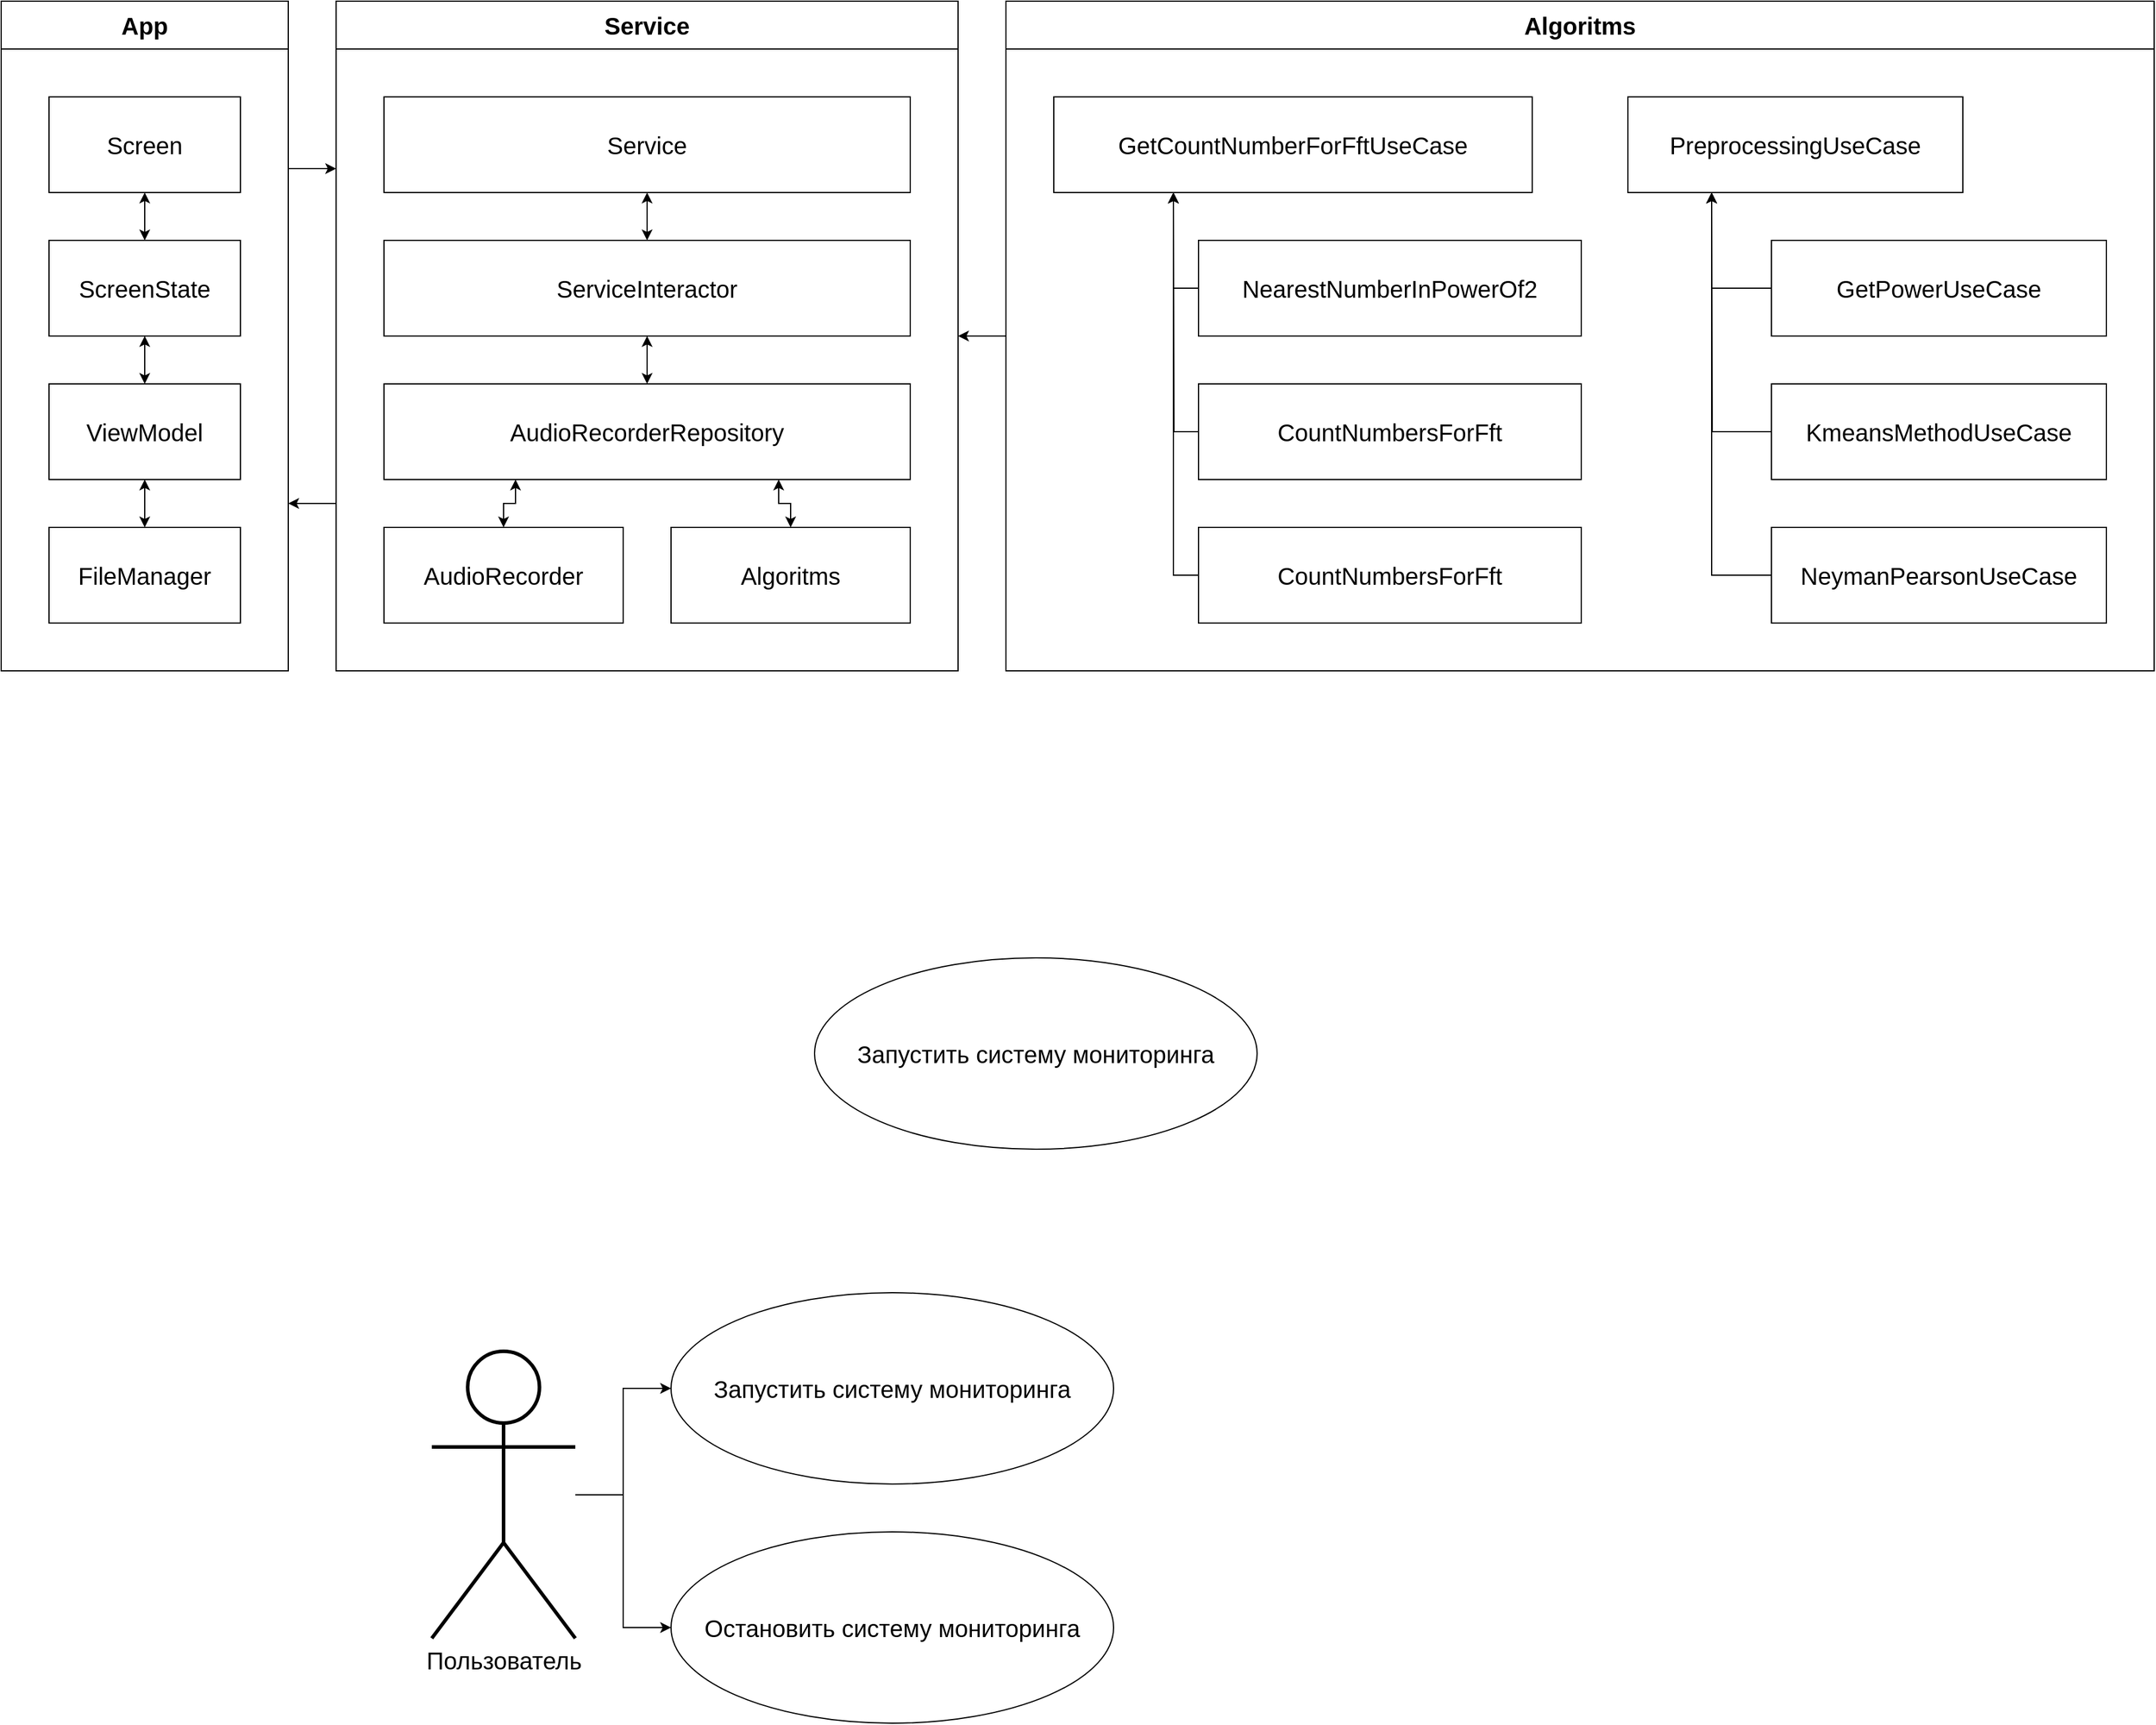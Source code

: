 <mxfile version="24.2.7" type="github">
  <diagram name="Страница — 1" id="bLYFQcRQQF4V_AAQSzA-">
    <mxGraphModel dx="1908" dy="1302" grid="1" gridSize="10" guides="1" tooltips="1" connect="1" arrows="1" fold="1" page="1" pageScale="1" pageWidth="827" pageHeight="1169" math="0" shadow="0">
      <root>
        <mxCell id="0" />
        <mxCell id="1" parent="0" />
        <mxCell id="7F6UDzpmn1otM-s2ICzq-21" style="edgeStyle=orthogonalEdgeStyle;rounded=0;orthogonalLoop=1;jettySize=auto;html=1;exitX=0.5;exitY=1;exitDx=0;exitDy=0;entryX=0.5;entryY=0;entryDx=0;entryDy=0;startArrow=classic;startFill=1;" parent="1" source="7F6UDzpmn1otM-s2ICzq-1" target="7F6UDzpmn1otM-s2ICzq-2" edge="1">
          <mxGeometry relative="1" as="geometry" />
        </mxCell>
        <mxCell id="7F6UDzpmn1otM-s2ICzq-1" value="&lt;span style=&quot;font-size: 20px;&quot;&gt;Screen&lt;/span&gt;" style="rounded=0;whiteSpace=wrap;html=1;" parent="1" vertex="1">
          <mxGeometry x="120" y="120" width="160" height="80" as="geometry" />
        </mxCell>
        <mxCell id="7F6UDzpmn1otM-s2ICzq-22" style="edgeStyle=orthogonalEdgeStyle;rounded=0;orthogonalLoop=1;jettySize=auto;html=1;exitX=0.5;exitY=1;exitDx=0;exitDy=0;entryX=0.5;entryY=0;entryDx=0;entryDy=0;startArrow=classic;startFill=1;" parent="1" source="7F6UDzpmn1otM-s2ICzq-2" target="7F6UDzpmn1otM-s2ICzq-3" edge="1">
          <mxGeometry relative="1" as="geometry" />
        </mxCell>
        <mxCell id="7F6UDzpmn1otM-s2ICzq-2" value="&lt;span style=&quot;font-size: 20px;&quot;&gt;ScreenState&lt;/span&gt;" style="rounded=0;whiteSpace=wrap;html=1;" parent="1" vertex="1">
          <mxGeometry x="120" y="240" width="160" height="80" as="geometry" />
        </mxCell>
        <mxCell id="7F6UDzpmn1otM-s2ICzq-23" style="edgeStyle=orthogonalEdgeStyle;rounded=0;orthogonalLoop=1;jettySize=auto;html=1;exitX=0.5;exitY=1;exitDx=0;exitDy=0;entryX=0.5;entryY=0;entryDx=0;entryDy=0;startArrow=classic;startFill=1;" parent="1" source="7F6UDzpmn1otM-s2ICzq-3" target="7F6UDzpmn1otM-s2ICzq-4" edge="1">
          <mxGeometry relative="1" as="geometry" />
        </mxCell>
        <mxCell id="7F6UDzpmn1otM-s2ICzq-3" value="&lt;span style=&quot;font-size: 20px;&quot;&gt;ViewModel&lt;/span&gt;" style="rounded=0;whiteSpace=wrap;html=1;" parent="1" vertex="1">
          <mxGeometry x="120" y="360" width="160" height="80" as="geometry" />
        </mxCell>
        <mxCell id="7F6UDzpmn1otM-s2ICzq-4" value="&lt;span style=&quot;font-size: 20px;&quot;&gt;FileManager&lt;/span&gt;" style="rounded=0;whiteSpace=wrap;html=1;" parent="1" vertex="1">
          <mxGeometry x="120" y="480" width="160" height="80" as="geometry" />
        </mxCell>
        <mxCell id="7F6UDzpmn1otM-s2ICzq-24" style="edgeStyle=orthogonalEdgeStyle;rounded=0;orthogonalLoop=1;jettySize=auto;html=1;exitX=0.5;exitY=1;exitDx=0;exitDy=0;entryX=0.5;entryY=0;entryDx=0;entryDy=0;startArrow=classic;startFill=1;" parent="1" source="7F6UDzpmn1otM-s2ICzq-13" target="7F6UDzpmn1otM-s2ICzq-16" edge="1">
          <mxGeometry relative="1" as="geometry" />
        </mxCell>
        <mxCell id="7F6UDzpmn1otM-s2ICzq-13" value="&lt;span style=&quot;font-size: 20px;&quot;&gt;Service&lt;/span&gt;" style="rounded=0;whiteSpace=wrap;html=1;" parent="1" vertex="1">
          <mxGeometry x="400" y="120" width="440" height="80" as="geometry" />
        </mxCell>
        <mxCell id="7F6UDzpmn1otM-s2ICzq-25" style="edgeStyle=orthogonalEdgeStyle;rounded=0;orthogonalLoop=1;jettySize=auto;html=1;exitX=0.5;exitY=1;exitDx=0;exitDy=0;entryX=0.5;entryY=0;entryDx=0;entryDy=0;startArrow=classic;startFill=1;" parent="1" source="7F6UDzpmn1otM-s2ICzq-16" target="7F6UDzpmn1otM-s2ICzq-18" edge="1">
          <mxGeometry relative="1" as="geometry" />
        </mxCell>
        <mxCell id="7F6UDzpmn1otM-s2ICzq-16" value="&lt;span style=&quot;font-size: 20px;&quot;&gt;ServiceInteractor&lt;/span&gt;" style="rounded=0;whiteSpace=wrap;html=1;" parent="1" vertex="1">
          <mxGeometry x="400" y="240" width="440" height="80" as="geometry" />
        </mxCell>
        <mxCell id="7F6UDzpmn1otM-s2ICzq-29" style="edgeStyle=orthogonalEdgeStyle;rounded=0;orthogonalLoop=1;jettySize=auto;html=1;exitX=0.25;exitY=1;exitDx=0;exitDy=0;entryX=0.5;entryY=0;entryDx=0;entryDy=0;startArrow=classic;startFill=1;" parent="1" source="7F6UDzpmn1otM-s2ICzq-18" target="7F6UDzpmn1otM-s2ICzq-26" edge="1">
          <mxGeometry relative="1" as="geometry" />
        </mxCell>
        <mxCell id="7F6UDzpmn1otM-s2ICzq-30" style="edgeStyle=orthogonalEdgeStyle;rounded=0;orthogonalLoop=1;jettySize=auto;html=1;exitX=0.75;exitY=1;exitDx=0;exitDy=0;entryX=0.5;entryY=0;entryDx=0;entryDy=0;startArrow=classic;startFill=1;" parent="1" source="7F6UDzpmn1otM-s2ICzq-18" target="7F6UDzpmn1otM-s2ICzq-28" edge="1">
          <mxGeometry relative="1" as="geometry" />
        </mxCell>
        <mxCell id="7F6UDzpmn1otM-s2ICzq-18" value="&lt;span style=&quot;font-size: 20px;&quot;&gt;AudioRecorderRepository&lt;/span&gt;" style="rounded=0;whiteSpace=wrap;html=1;" parent="1" vertex="1">
          <mxGeometry x="400" y="360" width="440" height="80" as="geometry" />
        </mxCell>
        <mxCell id="7F6UDzpmn1otM-s2ICzq-26" value="&lt;span style=&quot;font-size: 20px;&quot;&gt;AudioRecorder&lt;/span&gt;" style="rounded=0;whiteSpace=wrap;html=1;" parent="1" vertex="1">
          <mxGeometry x="400" y="480" width="200" height="80" as="geometry" />
        </mxCell>
        <mxCell id="7F6UDzpmn1otM-s2ICzq-28" value="&lt;span style=&quot;font-size: 20px;&quot;&gt;Algoritms&lt;/span&gt;" style="rounded=0;whiteSpace=wrap;html=1;" parent="1" vertex="1">
          <mxGeometry x="640" y="480" width="200" height="80" as="geometry" />
        </mxCell>
        <mxCell id="7F6UDzpmn1otM-s2ICzq-31" value="&lt;span style=&quot;font-size: 20px;&quot;&gt;GetCountNumberForFftUseCase&lt;/span&gt;" style="rounded=0;whiteSpace=wrap;html=1;" parent="1" vertex="1">
          <mxGeometry x="960" y="120" width="400" height="80" as="geometry" />
        </mxCell>
        <mxCell id="7F6UDzpmn1otM-s2ICzq-41" style="edgeStyle=orthogonalEdgeStyle;rounded=0;orthogonalLoop=1;jettySize=auto;html=1;entryX=0.25;entryY=1;entryDx=0;entryDy=0;" parent="1" source="7F6UDzpmn1otM-s2ICzq-32" target="7F6UDzpmn1otM-s2ICzq-31" edge="1">
          <mxGeometry relative="1" as="geometry">
            <Array as="points">
              <mxPoint x="1060" y="280" />
            </Array>
          </mxGeometry>
        </mxCell>
        <mxCell id="7F6UDzpmn1otM-s2ICzq-32" value="&lt;span style=&quot;font-size: 20px;&quot;&gt;NearestNumberInPowerOf2&lt;/span&gt;" style="rounded=0;whiteSpace=wrap;html=1;" parent="1" vertex="1">
          <mxGeometry x="1081" y="240" width="320" height="80" as="geometry" />
        </mxCell>
        <mxCell id="7F6UDzpmn1otM-s2ICzq-42" style="edgeStyle=orthogonalEdgeStyle;rounded=0;orthogonalLoop=1;jettySize=auto;html=1;" parent="1" source="7F6UDzpmn1otM-s2ICzq-33" edge="1">
          <mxGeometry relative="1" as="geometry">
            <mxPoint x="1060" y="200" as="targetPoint" />
          </mxGeometry>
        </mxCell>
        <mxCell id="7F6UDzpmn1otM-s2ICzq-33" value="&lt;span style=&quot;font-size: 20px;&quot;&gt;CountNumbersForFft&lt;/span&gt;" style="rounded=0;whiteSpace=wrap;html=1;" parent="1" vertex="1">
          <mxGeometry x="1081" y="360" width="320" height="80" as="geometry" />
        </mxCell>
        <mxCell id="7F6UDzpmn1otM-s2ICzq-43" style="edgeStyle=orthogonalEdgeStyle;rounded=0;orthogonalLoop=1;jettySize=auto;html=1;entryX=0.25;entryY=1;entryDx=0;entryDy=0;" parent="1" source="7F6UDzpmn1otM-s2ICzq-34" target="7F6UDzpmn1otM-s2ICzq-31" edge="1">
          <mxGeometry relative="1" as="geometry">
            <Array as="points">
              <mxPoint x="1060" y="520" />
            </Array>
          </mxGeometry>
        </mxCell>
        <mxCell id="7F6UDzpmn1otM-s2ICzq-34" value="&lt;span style=&quot;font-size: 20px;&quot;&gt;CountNumbersForFft&lt;/span&gt;" style="rounded=0;whiteSpace=wrap;html=1;" parent="1" vertex="1">
          <mxGeometry x="1081" y="480" width="320" height="80" as="geometry" />
        </mxCell>
        <mxCell id="7F6UDzpmn1otM-s2ICzq-40" value="&lt;span style=&quot;font-size: 20px;&quot;&gt;PreprocessingUseCase&lt;/span&gt;" style="rounded=0;whiteSpace=wrap;html=1;" parent="1" vertex="1">
          <mxGeometry x="1440" y="120" width="280" height="80" as="geometry" />
        </mxCell>
        <mxCell id="7F6UDzpmn1otM-s2ICzq-47" style="edgeStyle=orthogonalEdgeStyle;rounded=0;orthogonalLoop=1;jettySize=auto;html=1;entryX=0.25;entryY=1;entryDx=0;entryDy=0;" parent="1" source="7F6UDzpmn1otM-s2ICzq-44" target="7F6UDzpmn1otM-s2ICzq-40" edge="1">
          <mxGeometry relative="1" as="geometry">
            <Array as="points">
              <mxPoint x="1510" y="280" />
            </Array>
          </mxGeometry>
        </mxCell>
        <mxCell id="7F6UDzpmn1otM-s2ICzq-44" value="&lt;span style=&quot;font-size: 20px;&quot;&gt;GetPowerUseCase&lt;/span&gt;" style="rounded=0;whiteSpace=wrap;html=1;" parent="1" vertex="1">
          <mxGeometry x="1560" y="240" width="280" height="80" as="geometry" />
        </mxCell>
        <mxCell id="7F6UDzpmn1otM-s2ICzq-48" style="edgeStyle=orthogonalEdgeStyle;rounded=0;orthogonalLoop=1;jettySize=auto;html=1;" parent="1" source="7F6UDzpmn1otM-s2ICzq-45" edge="1">
          <mxGeometry relative="1" as="geometry">
            <mxPoint x="1510" y="200" as="targetPoint" />
          </mxGeometry>
        </mxCell>
        <mxCell id="7F6UDzpmn1otM-s2ICzq-45" value="&lt;span style=&quot;font-size: 20px;&quot;&gt;KmeansMethodUseCase&lt;/span&gt;" style="rounded=0;whiteSpace=wrap;html=1;" parent="1" vertex="1">
          <mxGeometry x="1560" y="360" width="280" height="80" as="geometry" />
        </mxCell>
        <mxCell id="7F6UDzpmn1otM-s2ICzq-49" style="edgeStyle=orthogonalEdgeStyle;rounded=0;orthogonalLoop=1;jettySize=auto;html=1;entryX=0.25;entryY=1;entryDx=0;entryDy=0;" parent="1" source="7F6UDzpmn1otM-s2ICzq-46" target="7F6UDzpmn1otM-s2ICzq-40" edge="1">
          <mxGeometry relative="1" as="geometry">
            <Array as="points">
              <mxPoint x="1510" y="520" />
            </Array>
          </mxGeometry>
        </mxCell>
        <mxCell id="7F6UDzpmn1otM-s2ICzq-46" value="&lt;span style=&quot;font-size: 20px;&quot;&gt;NeymanPearsonUseCase&lt;/span&gt;" style="rounded=0;whiteSpace=wrap;html=1;" parent="1" vertex="1">
          <mxGeometry x="1560" y="480" width="280" height="80" as="geometry" />
        </mxCell>
        <mxCell id="7F6UDzpmn1otM-s2ICzq-53" style="edgeStyle=orthogonalEdgeStyle;rounded=0;orthogonalLoop=1;jettySize=auto;html=1;exitX=1;exitY=0.25;exitDx=0;exitDy=0;entryX=0;entryY=0.25;entryDx=0;entryDy=0;" parent="1" source="7F6UDzpmn1otM-s2ICzq-50" target="7F6UDzpmn1otM-s2ICzq-51" edge="1">
          <mxGeometry relative="1" as="geometry" />
        </mxCell>
        <mxCell id="7F6UDzpmn1otM-s2ICzq-50" value="&lt;font style=&quot;font-size: 20px;&quot;&gt;App&lt;/font&gt;" style="swimlane;whiteSpace=wrap;html=1;startSize=40;" parent="1" vertex="1">
          <mxGeometry x="80" y="40" width="240" height="560" as="geometry" />
        </mxCell>
        <mxCell id="7F6UDzpmn1otM-s2ICzq-54" style="edgeStyle=orthogonalEdgeStyle;rounded=0;orthogonalLoop=1;jettySize=auto;html=1;exitX=0;exitY=0.75;exitDx=0;exitDy=0;entryX=1;entryY=0.75;entryDx=0;entryDy=0;" parent="1" source="7F6UDzpmn1otM-s2ICzq-51" target="7F6UDzpmn1otM-s2ICzq-50" edge="1">
          <mxGeometry relative="1" as="geometry" />
        </mxCell>
        <mxCell id="7F6UDzpmn1otM-s2ICzq-51" value="&lt;font style=&quot;font-size: 20px;&quot;&gt;Service&lt;/font&gt;" style="swimlane;whiteSpace=wrap;html=1;startSize=40;" parent="1" vertex="1">
          <mxGeometry x="360" y="40" width="520" height="560" as="geometry" />
        </mxCell>
        <mxCell id="7F6UDzpmn1otM-s2ICzq-55" style="edgeStyle=orthogonalEdgeStyle;rounded=0;orthogonalLoop=1;jettySize=auto;html=1;exitX=0;exitY=0.5;exitDx=0;exitDy=0;entryX=1;entryY=0.5;entryDx=0;entryDy=0;" parent="1" source="7F6UDzpmn1otM-s2ICzq-52" target="7F6UDzpmn1otM-s2ICzq-51" edge="1">
          <mxGeometry relative="1" as="geometry" />
        </mxCell>
        <mxCell id="7F6UDzpmn1otM-s2ICzq-52" value="&lt;font style=&quot;font-size: 20px;&quot;&gt;Algoritms&lt;/font&gt;" style="swimlane;whiteSpace=wrap;html=1;startSize=40;" parent="1" vertex="1">
          <mxGeometry x="920" y="40" width="960" height="560" as="geometry" />
        </mxCell>
        <mxCell id="QM8RLXD80Hp7oolp6s1l-6" style="edgeStyle=orthogonalEdgeStyle;rounded=0;orthogonalLoop=1;jettySize=auto;html=1;entryX=0;entryY=0.5;entryDx=0;entryDy=0;" edge="1" parent="1" source="QM8RLXD80Hp7oolp6s1l-1" target="QM8RLXD80Hp7oolp6s1l-4">
          <mxGeometry relative="1" as="geometry" />
        </mxCell>
        <mxCell id="QM8RLXD80Hp7oolp6s1l-7" style="edgeStyle=orthogonalEdgeStyle;rounded=0;orthogonalLoop=1;jettySize=auto;html=1;entryX=0;entryY=0.5;entryDx=0;entryDy=0;" edge="1" parent="1" source="QM8RLXD80Hp7oolp6s1l-1" target="QM8RLXD80Hp7oolp6s1l-5">
          <mxGeometry relative="1" as="geometry" />
        </mxCell>
        <mxCell id="QM8RLXD80Hp7oolp6s1l-1" value="&lt;font style=&quot;font-size: 20px;&quot;&gt;Пользователь&lt;/font&gt;" style="shape=umlActor;verticalLabelPosition=bottom;verticalAlign=top;html=1;strokeWidth=3;" vertex="1" parent="1">
          <mxGeometry x="440" y="1169" width="120" height="240" as="geometry" />
        </mxCell>
        <mxCell id="QM8RLXD80Hp7oolp6s1l-4" value="&lt;font style=&quot;font-size: 20px;&quot;&gt;Запустить систему мониторинга&lt;/font&gt;" style="ellipse;whiteSpace=wrap;html=1;" vertex="1" parent="1">
          <mxGeometry x="640" y="1120" width="370" height="160" as="geometry" />
        </mxCell>
        <mxCell id="QM8RLXD80Hp7oolp6s1l-5" value="&lt;font style=&quot;font-size: 20px;&quot;&gt;Остановить систему мониторинга&lt;/font&gt;" style="ellipse;whiteSpace=wrap;html=1;" vertex="1" parent="1">
          <mxGeometry x="640" y="1320" width="370" height="160" as="geometry" />
        </mxCell>
        <mxCell id="QM8RLXD80Hp7oolp6s1l-8" value="&lt;font style=&quot;font-size: 20px;&quot;&gt;Запустить систему мониторинга&lt;/font&gt;" style="ellipse;whiteSpace=wrap;html=1;" vertex="1" parent="1">
          <mxGeometry x="760" y="840" width="370" height="160" as="geometry" />
        </mxCell>
      </root>
    </mxGraphModel>
  </diagram>
</mxfile>
